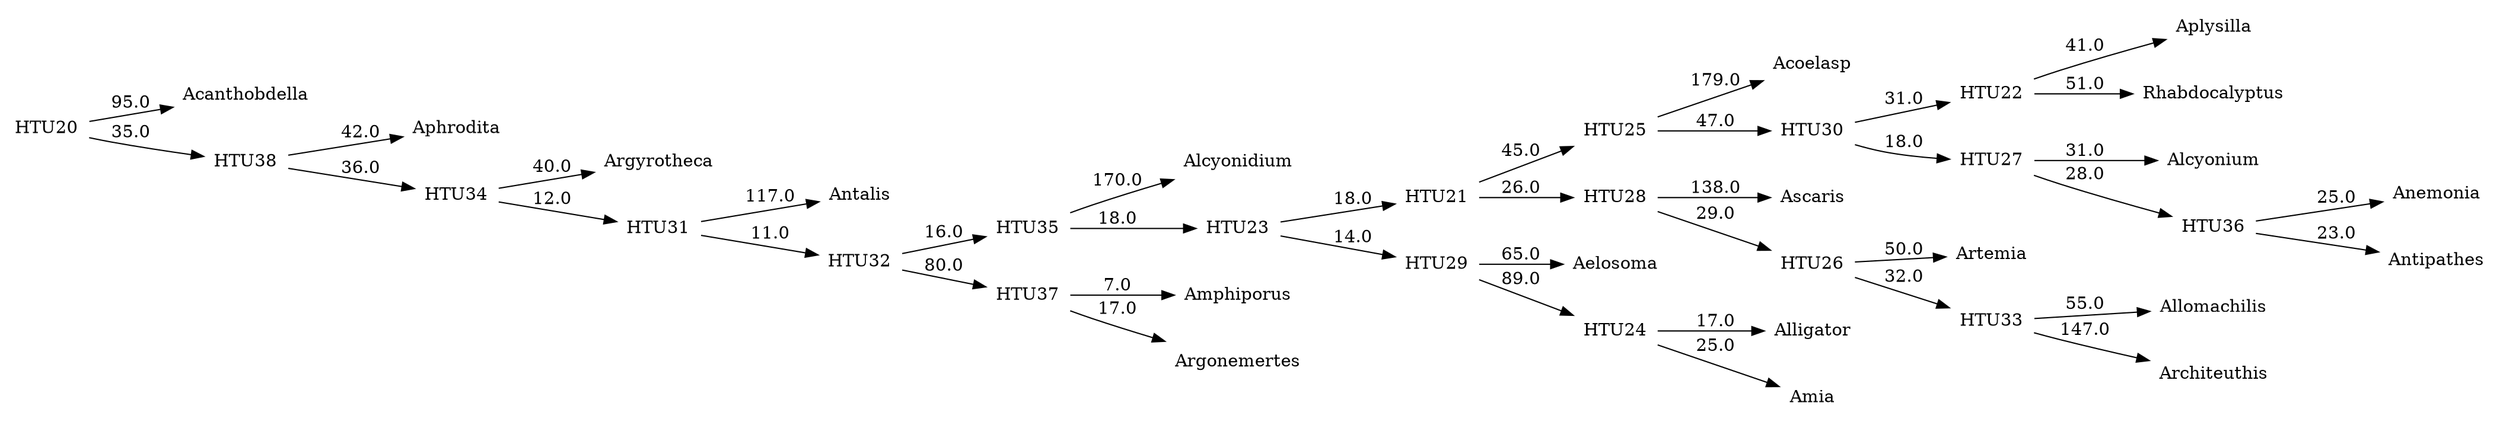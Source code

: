 digraph G {
	rankdir = LR;	edge [colorscheme=spectral11];	node [shape = none];

    0 [label=Acanthobdella];
    1 [label=Acoelasp];
    2 [label=Aelosoma];
    3 [label=Alcyonidium];
    4 [label=Alcyonium];
    5 [label=Alligator];
    6 [label=Allomachilis];
    7 [label=Amia];
    8 [label=Amphiporus];
    9 [label=Anemonia];
    10 [label=Antalis];
    11 [label=Antipathes];
    12 [label=Aphrodita];
    13 [label=Aplysilla];
    14 [label=Architeuthis];
    15 [label=Argonemertes];
    16 [label=Argyrotheca];
    17 [label=Artemia];
    18 [label=Ascaris];
    19 [label=Rhabdocalyptus];
    20 [label=HTU20];
    21 [label=HTU21];
    22 [label=HTU22];
    23 [label=HTU23];
    24 [label=HTU24];
    25 [label=HTU25];
    26 [label=HTU26];
    27 [label=HTU27];
    28 [label=HTU28];
    29 [label=HTU29];
    30 [label=HTU30];
    31 [label=HTU31];
    32 [label=HTU32];
    33 [label=HTU33];
    34 [label=HTU34];
    35 [label=HTU35];
    36 [label=HTU36];
    37 [label=HTU37];
    38 [label=HTU38];
    20 -> 0 [label=95.0];
    20 -> 38 [label=35.0];
    21 -> 25 [label=45.0];
    21 -> 28 [label=26.0];
    22 -> 13 [label=41.0];
    22 -> 19 [label=51.0];
    23 -> 21 [label=18.0];
    23 -> 29 [label=14.0];
    24 -> 5 [label=17.0];
    24 -> 7 [label=25.0];
    25 -> 1 [label=179.0];
    25 -> 30 [label=47.0];
    26 -> 17 [label=50.0];
    26 -> 33 [label=32.0];
    27 -> 4 [label=31.0];
    27 -> 36 [label=28.0];
    28 -> 18 [label=138.0];
    28 -> 26 [label=29.0];
    29 -> 2 [label=65.0];
    29 -> 24 [label=89.0];
    30 -> 22 [label=31.0];
    30 -> 27 [label=18.0];
    31 -> 10 [label=117.0];
    31 -> 32 [label=11.0];
    32 -> 35 [label=16.0];
    32 -> 37 [label=80.0];
    33 -> 6 [label=55.0];
    33 -> 14 [label=147.0];
    34 -> 16 [label=40.0];
    34 -> 31 [label=12.0];
    35 -> 3 [label=170.0];
    35 -> 23 [label=18.0];
    36 -> 9 [label=25.0];
    36 -> 11 [label=23.0];
    37 -> 8 [label=7.0];
    37 -> 15 [label=17.0];
    38 -> 12 [label=42.0];
    38 -> 34 [label=36.0];
}
//3743.0
